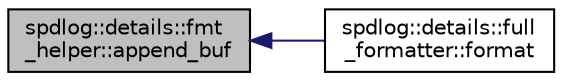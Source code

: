 digraph "spdlog::details::fmt_helper::append_buf"
{
  edge [fontname="Helvetica",fontsize="10",labelfontname="Helvetica",labelfontsize="10"];
  node [fontname="Helvetica",fontsize="10",shape=record];
  rankdir="LR";
  Node1 [label="spdlog::details::fmt\l_helper::append_buf",height=0.2,width=0.4,color="black", fillcolor="grey75", style="filled" fontcolor="black"];
  Node1 -> Node2 [dir="back",color="midnightblue",fontsize="10",style="solid",fontname="Helvetica"];
  Node2 [label="spdlog::details::full\l_formatter::format",height=0.2,width=0.4,color="black", fillcolor="white", style="filled",URL="$classspdlog_1_1details_1_1full__formatter.html#a11da1d2ec8378841d228df071915da35"];
}
